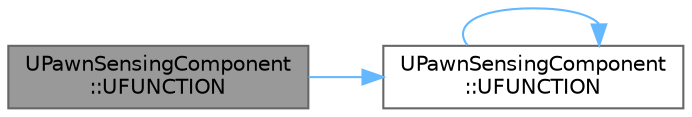 digraph "UPawnSensingComponent::UFUNCTION"
{
 // INTERACTIVE_SVG=YES
 // LATEX_PDF_SIZE
  bgcolor="transparent";
  edge [fontname=Helvetica,fontsize=10,labelfontname=Helvetica,labelfontsize=10];
  node [fontname=Helvetica,fontsize=10,shape=box,height=0.2,width=0.4];
  rankdir="LR";
  Node1 [id="Node000001",label="UPawnSensingComponent\l::UFUNCTION",height=0.2,width=0.4,color="gray40", fillcolor="grey60", style="filled", fontcolor="black",tooltip=" "];
  Node1 -> Node2 [id="edge1_Node000001_Node000002",color="steelblue1",style="solid",tooltip=" "];
  Node2 [id="Node000002",label="UPawnSensingComponent\l::UFUNCTION",height=0.2,width=0.4,color="grey40", fillcolor="white", style="filled",URL="$d4/dab/classUPawnSensingComponent.html#a5ce7eda9364b195e2836dc55e00216ff",tooltip="Changes the SensingInterval."];
  Node2 -> Node2 [id="edge2_Node000002_Node000002",color="steelblue1",style="solid",tooltip=" "];
}
